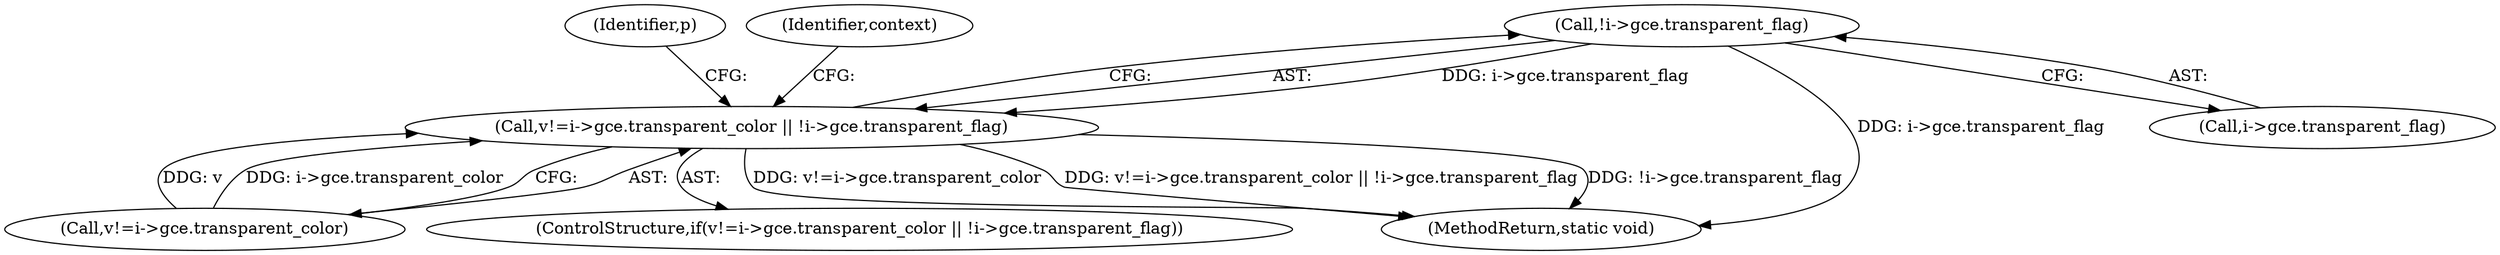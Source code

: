 digraph "0_ngiflib_37d939a6f511d16d4c95678025c235fe62e6417a@pointer" {
"1000127" [label="(Call,!i->gce.transparent_flag)"];
"1000119" [label="(Call,v!=i->gce.transparent_color || !i->gce.transparent_flag)"];
"1000120" [label="(Call,v!=i->gce.transparent_color)"];
"1000137" [label="(Identifier,p)"];
"1000127" [label="(Call,!i->gce.transparent_flag)"];
"1000118" [label="(ControlStructure,if(v!=i->gce.transparent_color || !i->gce.transparent_flag))"];
"1000119" [label="(Call,v!=i->gce.transparent_color || !i->gce.transparent_flag)"];
"1000166" [label="(Identifier,context)"];
"1000392" [label="(MethodReturn,static void)"];
"1000128" [label="(Call,i->gce.transparent_flag)"];
"1000127" -> "1000119"  [label="AST: "];
"1000127" -> "1000128"  [label="CFG: "];
"1000128" -> "1000127"  [label="AST: "];
"1000119" -> "1000127"  [label="CFG: "];
"1000127" -> "1000392"  [label="DDG: i->gce.transparent_flag"];
"1000127" -> "1000119"  [label="DDG: i->gce.transparent_flag"];
"1000119" -> "1000118"  [label="AST: "];
"1000119" -> "1000120"  [label="CFG: "];
"1000120" -> "1000119"  [label="AST: "];
"1000137" -> "1000119"  [label="CFG: "];
"1000166" -> "1000119"  [label="CFG: "];
"1000119" -> "1000392"  [label="DDG: !i->gce.transparent_flag"];
"1000119" -> "1000392"  [label="DDG: v!=i->gce.transparent_color"];
"1000119" -> "1000392"  [label="DDG: v!=i->gce.transparent_color || !i->gce.transparent_flag"];
"1000120" -> "1000119"  [label="DDG: v"];
"1000120" -> "1000119"  [label="DDG: i->gce.transparent_color"];
}
